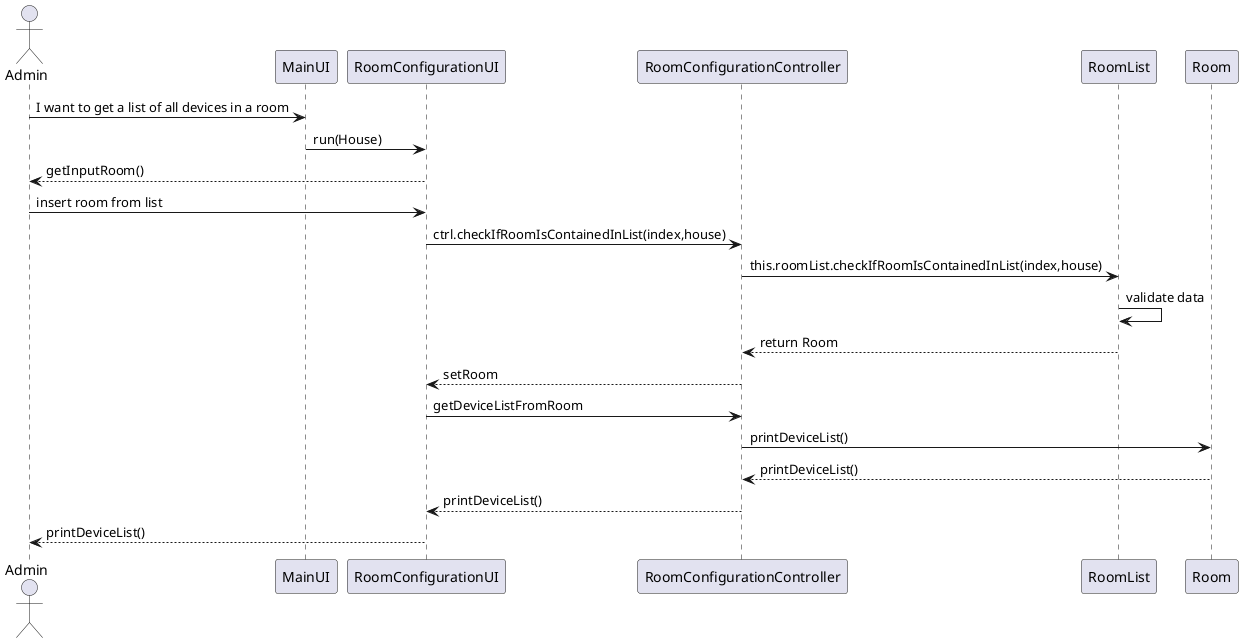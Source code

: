 @startuml
actor Admin
Admin -> MainUI: I want to get a list of all devices in a room
MainUI -> RoomConfigurationUI: run(House)
RoomConfigurationUI --> Admin: getInputRoom()
Admin ->RoomConfigurationUI: insert room from list
RoomConfigurationUI->RoomConfigurationController: ctrl.checkIfRoomIsContainedInList(index,house)
RoomConfigurationController->RoomList:this.roomList.checkIfRoomIsContainedInList(index,house)
RoomList->RoomList:validate data
RoomList-->RoomConfigurationController:return Room
RoomConfigurationController-->RoomConfigurationUI: setRoom
RoomConfigurationUI->RoomConfigurationController: getDeviceListFromRoom
RoomConfigurationController->Room: printDeviceList()
Room-->RoomConfigurationController:printDeviceList()
RoomConfigurationController-->RoomConfigurationUI:printDeviceList()
RoomConfigurationUI-->Admin:printDeviceList()
@enduml